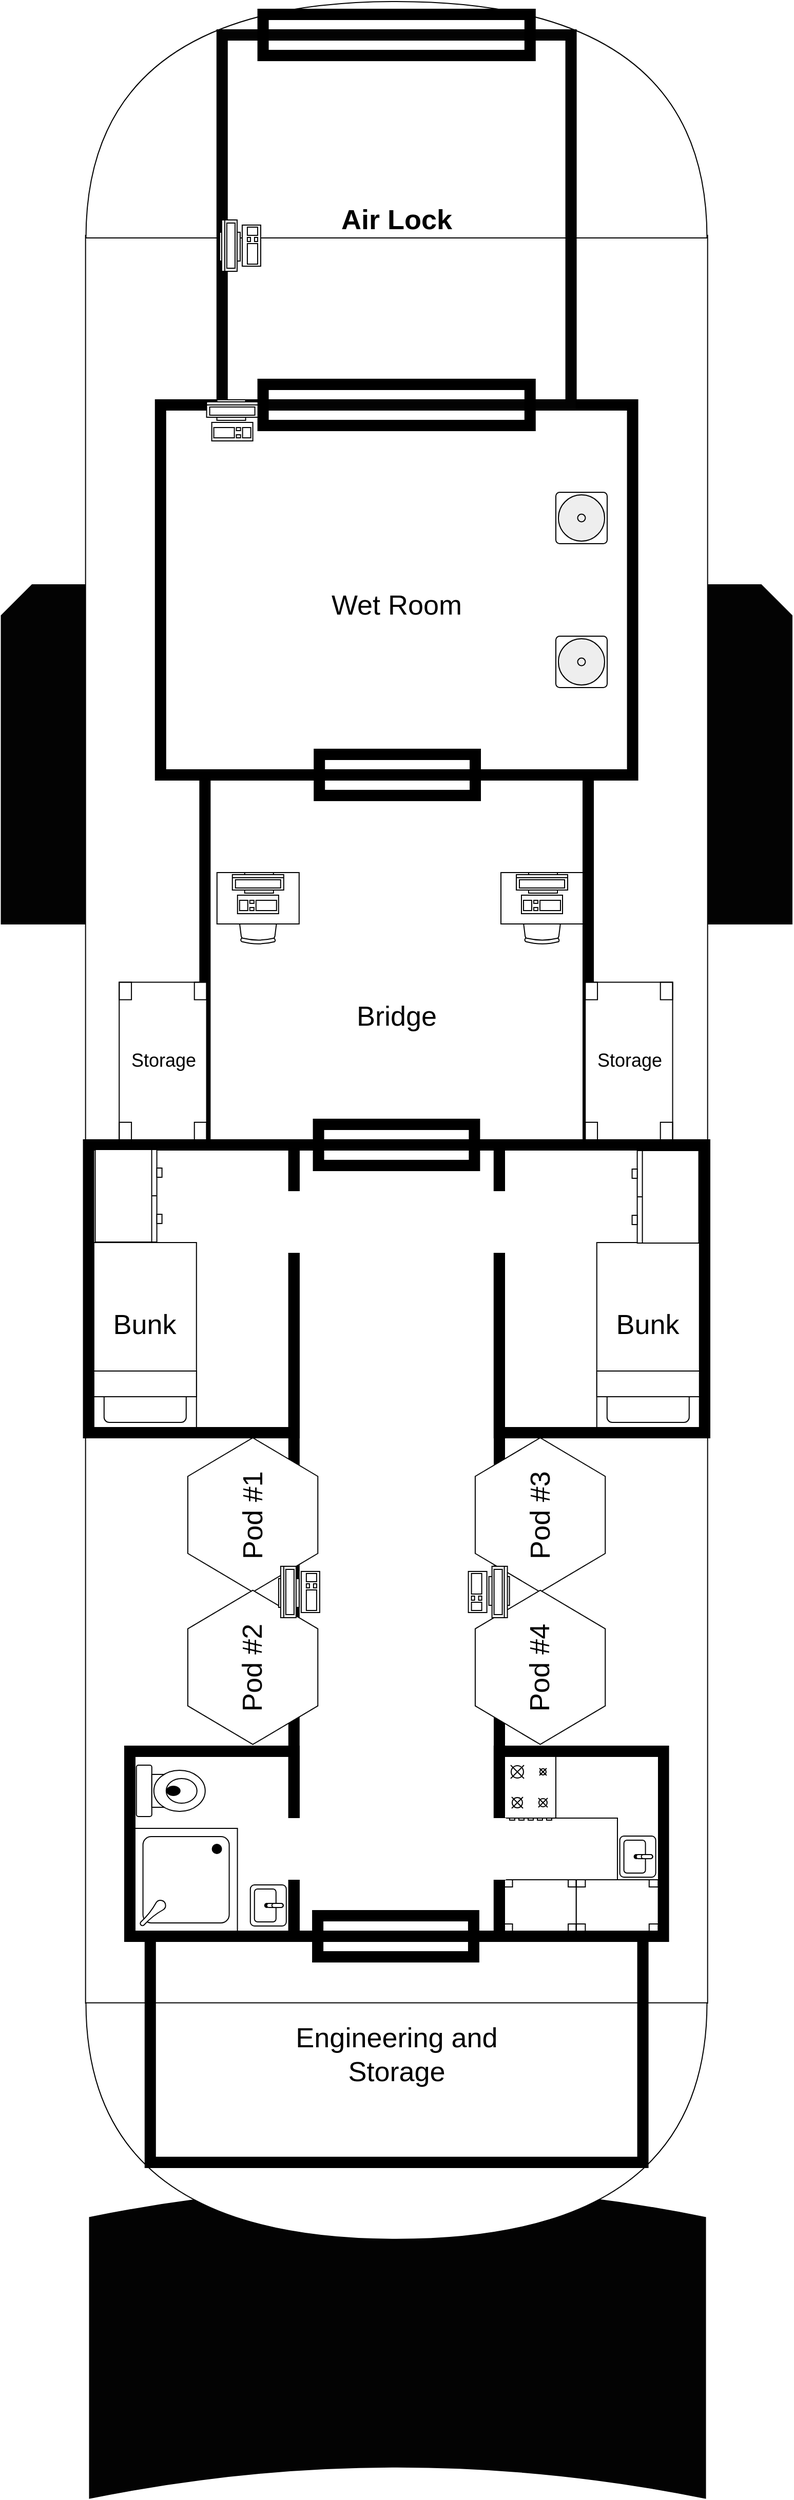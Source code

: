 <mxfile version="12.5.5" type="device"><diagram name="Page-1" id="38b20595-45e3-9b7f-d5ca-b57f44c5b66d"><mxGraphModel dx="4055" dy="2848" grid="1" gridSize="10" guides="1" tooltips="1" connect="1" arrows="1" fold="1" page="1" pageScale="1" pageWidth="1100" pageHeight="850" background="#ffffff" math="0" shadow="0"><root><mxCell id="0"/><mxCell id="1" parent="0"/><mxCell id="bawilHBm6CcQBAGm5HKP-90" value="" style="shape=card;whiteSpace=wrap;html=1;strokeColor=#000000;fillColor=#030303;fontSize=13;flipH=1;" vertex="1" parent="1"><mxGeometry x="1903.49" y="630" width="130" height="330" as="geometry"/></mxCell><mxCell id="bawilHBm6CcQBAGm5HKP-89" value="" style="shape=card;whiteSpace=wrap;html=1;strokeColor=#000000;fillColor=#030303;fontSize=13;" vertex="1" parent="1"><mxGeometry x="1263.29" y="630" width="130" height="330" as="geometry"/></mxCell><mxCell id="bawilHBm6CcQBAGm5HKP-88" value="" style="shape=dataStorage;whiteSpace=wrap;html=1;strokeColor=#000000;fillColor=#030303;fontSize=13;rotation=90;" vertex="1" parent="1"><mxGeometry x="1497.5" y="2040" width="303.52" height="600" as="geometry"/></mxCell><mxCell id="bawilHBm6CcQBAGm5HKP-86" value="" style="whiteSpace=wrap;html=1;strokeColor=#000000;fontSize=13;" vertex="1" parent="1"><mxGeometry x="1345.34" y="290" width="606" height="1720" as="geometry"/></mxCell><mxCell id="bawilHBm6CcQBAGm5HKP-84" value="" style="shape=or;whiteSpace=wrap;html=1;rotation=-90;fontSize=27;flipV=0;flipH=1;strokeColor=#000000;" vertex="1" parent="1"><mxGeometry x="1533.19" y="1822.35" width="230.1" height="605" as="geometry"/></mxCell><mxCell id="bawilHBm6CcQBAGm5HKP-16" value="" style="shape=or;whiteSpace=wrap;html=1;rotation=-90;fontSize=27;" vertex="1" parent="1"><mxGeometry x="1533.19" y="-125" width="230.1" height="605" as="geometry"/></mxCell><mxCell id="bawilHBm6CcQBAGm5HKP-39" value="" style="verticalLabelPosition=bottom;html=1;verticalAlign=top;align=center;shape=mxgraph.floorplan.bed_single;strokeColor=#000000;flipV=1;fontSize=27;" vertex="1" parent="1"><mxGeometry x="1353.39" y="1270" width="100" height="180" as="geometry"/></mxCell><mxCell id="bawilHBm6CcQBAGm5HKP-42" value="&lt;div style=&quot;font-size: 27px;&quot;&gt;&lt;br style=&quot;font-size: 27px;&quot;&gt;&lt;/div&gt;" style="verticalLabelPosition=bottom;html=1;verticalAlign=top;align=center;shape=mxgraph.floorplan.room;fillColor=#000000;fontSize=27;" vertex="1" parent="1"><mxGeometry x="1343.29" y="1170" width="210.1" height="290" as="geometry"/></mxCell><mxCell id="bawilHBm6CcQBAGm5HKP-43" value="&lt;div style=&quot;font-size: 27px;&quot;&gt;&lt;br style=&quot;font-size: 27px;&quot;&gt;&lt;/div&gt;" style="verticalLabelPosition=bottom;html=1;verticalAlign=top;align=center;shape=mxgraph.floorplan.room;fillColor=#000000;fontSize=27;" vertex="1" parent="1"><mxGeometry x="1543.39" y="1170" width="210.1" height="780" as="geometry"/></mxCell><mxCell id="bawilHBm6CcQBAGm5HKP-44" value="&lt;div style=&quot;font-size: 27px;&quot;&gt;&lt;br style=&quot;font-size: 27px;&quot;&gt;&lt;/div&gt;" style="verticalLabelPosition=bottom;html=1;verticalAlign=top;align=center;shape=mxgraph.floorplan.room;fillColor=#000000;fontSize=27;" vertex="1" parent="1"><mxGeometry x="1743.39" y="1170" width="210.1" height="290" as="geometry"/></mxCell><mxCell id="bawilHBm6CcQBAGm5HKP-45" value="" style="verticalLabelPosition=bottom;html=1;verticalAlign=top;align=center;shape=mxgraph.floorplan.bed_single;strokeColor=#000000;flipV=1;fontSize=27;" vertex="1" parent="1"><mxGeometry x="1843.39" y="1270" width="100" height="180" as="geometry"/></mxCell><mxCell id="bawilHBm6CcQBAGm5HKP-46" value="&lt;div style=&quot;font-size: 27px;&quot;&gt;&lt;br style=&quot;font-size: 27px;&quot;&gt;&lt;/div&gt;" style="verticalLabelPosition=bottom;html=1;verticalAlign=top;align=center;shape=mxgraph.floorplan.room;fillColor=#000000;fontSize=27;" vertex="1" parent="1"><mxGeometry x="1456.68" y="810" width="383.32" height="370" as="geometry"/></mxCell><mxCell id="bawilHBm6CcQBAGm5HKP-48" value="&lt;div style=&quot;font-size: 27px;&quot;&gt;&lt;br style=&quot;font-size: 27px;&quot;&gt;&lt;/div&gt;" style="verticalLabelPosition=bottom;html=1;verticalAlign=top;align=center;shape=mxgraph.floorplan.room;fillColor=#000000;fontSize=27;" vertex="1" parent="1"><mxGeometry x="1413.39" y="450" width="469.9" height="370" as="geometry"/></mxCell><mxCell id="bawilHBm6CcQBAGm5HKP-49" value="&lt;div style=&quot;font-size: 27px;&quot;&gt;&lt;br style=&quot;font-size: 27px;&quot;&gt;&lt;/div&gt;" style="verticalLabelPosition=bottom;html=1;verticalAlign=top;align=center;shape=mxgraph.floorplan.room;fillColor=#030303;fontSize=27;" vertex="1" parent="1"><mxGeometry x="1473.39" y="90" width="349.9" height="370" as="geometry"/></mxCell><mxCell id="bawilHBm6CcQBAGm5HKP-50" value="&lt;div style=&quot;font-size: 27px;&quot;&gt;&lt;br style=&quot;font-size: 27px;&quot;&gt;&lt;/div&gt;" style="verticalLabelPosition=bottom;html=1;verticalAlign=top;align=center;shape=mxgraph.floorplan.room;fillColor=#000000;fontSize=27;" vertex="1" parent="1"><mxGeometry x="1513.29" y="70" width="270.1" height="50" as="geometry"/></mxCell><mxCell id="bawilHBm6CcQBAGm5HKP-51" value="&lt;div style=&quot;font-size: 27px;&quot;&gt;&lt;br style=&quot;font-size: 27px;&quot;&gt;&lt;/div&gt;" style="verticalLabelPosition=bottom;html=1;verticalAlign=top;align=center;shape=mxgraph.floorplan.room;fillColor=#000000;fontSize=27;" vertex="1" parent="1"><mxGeometry x="1513.29" y="430" width="270.1" height="50" as="geometry"/></mxCell><mxCell id="bawilHBm6CcQBAGm5HKP-52" value="Pod #1" style="shape=hexagon;perimeter=hexagonPerimeter2;whiteSpace=wrap;html=1;strokeColor=#000000;rotation=-90;fontSize=27;" vertex="1" parent="1"><mxGeometry x="1433.29" y="1471.67" width="150" height="126.67" as="geometry"/></mxCell><mxCell id="bawilHBm6CcQBAGm5HKP-53" value="&lt;div style=&quot;font-size: 27px;&quot;&gt;Pod #2&lt;/div&gt;" style="shape=hexagon;perimeter=hexagonPerimeter2;whiteSpace=wrap;html=1;strokeColor=#000000;rotation=-90;fontSize=27;" vertex="1" parent="1"><mxGeometry x="1433.29" y="1620" width="150" height="126.67" as="geometry"/></mxCell><mxCell id="bawilHBm6CcQBAGm5HKP-54" value="Pod #3" style="shape=hexagon;perimeter=hexagonPerimeter2;whiteSpace=wrap;html=1;strokeColor=#000000;rotation=-90;fontSize=27;" vertex="1" parent="1"><mxGeometry x="1713.29" y="1471.67" width="150" height="126.67" as="geometry"/></mxCell><mxCell id="bawilHBm6CcQBAGm5HKP-55" value="Pod #4" style="shape=hexagon;perimeter=hexagonPerimeter2;whiteSpace=wrap;html=1;strokeColor=#000000;rotation=-90;fontSize=27;" vertex="1" parent="1"><mxGeometry x="1713.29" y="1620" width="150" height="126.67" as="geometry"/></mxCell><mxCell id="bawilHBm6CcQBAGm5HKP-57" value="&lt;div style=&quot;font-size: 27px;&quot;&gt;&lt;br style=&quot;font-size: 27px;&quot;&gt;&lt;/div&gt;" style="verticalLabelPosition=bottom;html=1;verticalAlign=top;align=center;shape=mxgraph.floorplan.room;fillColor=#000000;fontSize=27;" vertex="1" parent="1"><mxGeometry x="1743.39" y="1760" width="169.9" height="190" as="geometry"/></mxCell><mxCell id="bawilHBm6CcQBAGm5HKP-58" value="" style="verticalLabelPosition=bottom;html=1;verticalAlign=top;align=center;shape=mxgraph.floorplan.shower;strokeColor=#000000;rotation=-180;fontSize=27;" vertex="1" parent="1"><mxGeometry x="1393.29" y="1840" width="100" height="100" as="geometry"/></mxCell><mxCell id="bawilHBm6CcQBAGm5HKP-59" value="" style="verticalLabelPosition=bottom;html=1;verticalAlign=top;align=center;shape=mxgraph.floorplan.sink_2;strokeColor=#000000;rotation=90;fontSize=27;" vertex="1" parent="1"><mxGeometry x="1503.39" y="1897.5" width="40" height="35" as="geometry"/></mxCell><mxCell id="bawilHBm6CcQBAGm5HKP-60" value="" style="verticalLabelPosition=bottom;html=1;verticalAlign=top;align=center;shape=mxgraph.floorplan.toilet;strokeColor=#000000;rotation=-90;fontSize=27;" vertex="1" parent="1"><mxGeometry x="1403.39" y="1770" width="50" height="67" as="geometry"/></mxCell><mxCell id="bawilHBm6CcQBAGm5HKP-62" value="Air Lock" style="text;html=1;align=center;verticalAlign=middle;resizable=0;points=[];autosize=1;fontStyle=1;fontSize=27;" vertex="1" parent="1"><mxGeometry x="1588.44" y="255" width="120" height="40" as="geometry"/></mxCell><mxCell id="bawilHBm6CcQBAGm5HKP-63" value="Wet Room" style="text;html=1;align=center;verticalAlign=middle;resizable=0;points=[];autosize=1;fontSize=27;" vertex="1" parent="1"><mxGeometry x="1578.34" y="630" width="140" height="40" as="geometry"/></mxCell><mxCell id="bawilHBm6CcQBAGm5HKP-64" value="Bridge" style="text;html=1;align=center;verticalAlign=middle;resizable=0;points=[];autosize=1;fontSize=27;" vertex="1" parent="1"><mxGeometry x="1603.34" y="1030" width="90" height="40" as="geometry"/></mxCell><mxCell id="bawilHBm6CcQBAGm5HKP-66" value="&lt;div style=&quot;font-size: 27px;&quot;&gt;Bunk&lt;/div&gt;" style="text;html=1;strokeColor=none;fillColor=none;align=center;verticalAlign=middle;whiteSpace=wrap;rounded=0;fontSize=27;" vertex="1" parent="1"><mxGeometry x="1383.39" y="1340" width="40" height="20" as="geometry"/></mxCell><mxCell id="bawilHBm6CcQBAGm5HKP-22" value="&lt;div style=&quot;font-size: 27px;&quot;&gt;Bunk&lt;/div&gt;" style="text;html=1;strokeColor=none;fillColor=none;align=center;verticalAlign=middle;whiteSpace=wrap;rounded=0;fontSize=27;" vertex="1" parent="1"><mxGeometry x="1873.39" y="1340" width="40" height="20" as="geometry"/></mxCell><mxCell id="bawilHBm6CcQBAGm5HKP-67" value="" style="verticalLabelPosition=bottom;html=1;verticalAlign=top;align=center;shape=mxgraph.floorplan.desk_corner_2;strokeColor=#000000;fontSize=27;flipH=1;" vertex="1" parent="1"><mxGeometry x="1753.49" y="1770" width="150" height="120" as="geometry"/></mxCell><mxCell id="bawilHBm6CcQBAGm5HKP-68" value="" style="verticalLabelPosition=bottom;html=1;verticalAlign=top;align=center;shape=mxgraph.floorplan.sink_2;strokeColor=#000000;fontSize=27;rotation=90;" vertex="1" parent="1"><mxGeometry x="1863.29" y="1850" width="40" height="35" as="geometry"/></mxCell><mxCell id="bawilHBm6CcQBAGm5HKP-69" value="&lt;div style=&quot;font-size: 27px;&quot;&gt;&lt;br style=&quot;font-size: 27px;&quot;&gt;&lt;/div&gt;" style="verticalLabelPosition=bottom;html=1;verticalAlign=top;align=center;shape=mxgraph.floorplan.room;fillColor=#000000;fontSize=27;" vertex="1" parent="1"><mxGeometry x="1383.49" y="1760" width="169.9" height="190" as="geometry"/></mxCell><mxCell id="bawilHBm6CcQBAGm5HKP-70" value="" style="verticalLabelPosition=bottom;html=1;verticalAlign=top;align=center;shape=mxgraph.floorplan.range_1;strokeColor=#000000;fontSize=27;" vertex="1" parent="1"><mxGeometry x="1753.49" y="1770" width="50" height="62" as="geometry"/></mxCell><mxCell id="bawilHBm6CcQBAGm5HKP-71" value="" style="verticalLabelPosition=bottom;html=1;verticalAlign=top;align=center;shape=mxgraph.floorplan.table;strokeColor=#000000;fontSize=27;" vertex="1" parent="1"><mxGeometry x="1823.29" y="1890" width="80" height="50" as="geometry"/></mxCell><mxCell id="bawilHBm6CcQBAGm5HKP-72" value="" style="verticalLabelPosition=bottom;html=1;verticalAlign=top;align=center;shape=mxgraph.floorplan.dresser;strokeColor=#000000;fontSize=27;rotation=-90;" vertex="1" parent="1"><mxGeometry x="1342.29" y="1192" width="90" height="65" as="geometry"/></mxCell><mxCell id="bawilHBm6CcQBAGm5HKP-73" value="" style="verticalLabelPosition=bottom;html=1;verticalAlign=top;align=center;shape=mxgraph.floorplan.dresser;strokeColor=#000000;fontSize=27;rotation=90;" vertex="1" parent="1"><mxGeometry x="1865.29" y="1193" width="90" height="65" as="geometry"/></mxCell><mxCell id="bawilHBm6CcQBAGm5HKP-74" value="" style="verticalLabelPosition=bottom;html=1;verticalAlign=top;align=center;shape=mxgraph.floorplan.table;strokeColor=#000000;fontSize=27;" vertex="1" parent="1"><mxGeometry x="1753.49" y="1890" width="69.8" height="50" as="geometry"/></mxCell><mxCell id="bawilHBm6CcQBAGm5HKP-75" value="" style="verticalLabelPosition=bottom;html=1;verticalAlign=top;align=center;shape=mxgraph.floorplan.workstation;strokeColor=#000000;fontSize=27;rotation=-90;" vertex="1" parent="1"><mxGeometry x="1528.44" y="1590" width="50" height="40" as="geometry"/></mxCell><mxCell id="bawilHBm6CcQBAGm5HKP-76" value="" style="verticalLabelPosition=bottom;html=1;verticalAlign=top;align=center;shape=mxgraph.floorplan.workstation;strokeColor=#000000;fontSize=27;rotation=-90;flipH=1;flipV=1;" vertex="1" parent="1"><mxGeometry x="1713.29" y="1590" width="50" height="40" as="geometry"/></mxCell><mxCell id="bawilHBm6CcQBAGm5HKP-85" value="&lt;div style=&quot;font-size: 27px;&quot;&gt;&lt;br style=&quot;font-size: 27px;&quot;&gt;&lt;/div&gt;" style="verticalLabelPosition=bottom;html=1;verticalAlign=top;align=center;shape=mxgraph.floorplan.room;fillColor=#000000;fontSize=27;" vertex="1" parent="1"><mxGeometry x="1403.39" y="1940" width="489.9" height="230" as="geometry"/></mxCell><mxCell id="bawilHBm6CcQBAGm5HKP-87" value="Engineering and Storage" style="text;html=1;strokeColor=none;fillColor=none;align=center;verticalAlign=middle;whiteSpace=wrap;rounded=0;fontSize=27;" vertex="1" parent="1"><mxGeometry x="1520.97" y="2020" width="254.95" height="80" as="geometry"/></mxCell><mxCell id="bawilHBm6CcQBAGm5HKP-94" value="" style="group;rotation=-180;" vertex="1" connectable="0" parent="1"><mxGeometry x="1473.39" y="910" width="80" height="70" as="geometry"/></mxCell><mxCell id="bawilHBm6CcQBAGm5HKP-91" value="" style="verticalLabelPosition=bottom;html=1;verticalAlign=top;align=center;shape=mxgraph.floorplan.office_chair;shadow=0;strokeColor=#000000;fillColor=#ffffff;fontSize=13;rotation=-180;" vertex="1" parent="bawilHBm6CcQBAGm5HKP-94"><mxGeometry x="20" y="27" width="40" height="43" as="geometry"/></mxCell><mxCell id="bawilHBm6CcQBAGm5HKP-92" value="" style="shape=rect;shadow=0;strokeColor=#000000;fillColor=#ffffff;fontSize=13;rotation=-180;" vertex="1" parent="bawilHBm6CcQBAGm5HKP-94"><mxGeometry width="80" height="50" as="geometry"/></mxCell><mxCell id="bawilHBm6CcQBAGm5HKP-93" value="" style="verticalLabelPosition=bottom;html=1;verticalAlign=top;align=center;shape=mxgraph.floorplan.workstation;shadow=0;flipV=1;strokeColor=#000000;fillColor=#ffffff;fontSize=13;rotation=-180;" vertex="1" parent="bawilHBm6CcQBAGm5HKP-94"><mxGeometry x="15" width="50" height="40" as="geometry"/></mxCell><mxCell id="bawilHBm6CcQBAGm5HKP-95" value="" style="group;rotation=-180;" vertex="1" connectable="0" parent="1"><mxGeometry x="1750" y="910" width="80" height="70" as="geometry"/></mxCell><mxCell id="bawilHBm6CcQBAGm5HKP-96" value="" style="verticalLabelPosition=bottom;html=1;verticalAlign=top;align=center;shape=mxgraph.floorplan.office_chair;shadow=0;strokeColor=#000000;fillColor=#ffffff;fontSize=13;rotation=-180;" vertex="1" parent="bawilHBm6CcQBAGm5HKP-95"><mxGeometry x="20" y="27" width="40" height="43" as="geometry"/></mxCell><mxCell id="bawilHBm6CcQBAGm5HKP-97" value="" style="shape=rect;shadow=0;strokeColor=#000000;fillColor=#ffffff;fontSize=13;rotation=-180;" vertex="1" parent="bawilHBm6CcQBAGm5HKP-95"><mxGeometry width="80" height="50" as="geometry"/></mxCell><mxCell id="bawilHBm6CcQBAGm5HKP-98" value="" style="verticalLabelPosition=bottom;html=1;verticalAlign=top;align=center;shape=mxgraph.floorplan.workstation;shadow=0;flipV=1;strokeColor=#000000;fillColor=#ffffff;fontSize=13;rotation=-180;" vertex="1" parent="bawilHBm6CcQBAGm5HKP-95"><mxGeometry x="15" width="50" height="40" as="geometry"/></mxCell><mxCell id="bawilHBm6CcQBAGm5HKP-99" value="" style="verticalLabelPosition=bottom;html=1;verticalAlign=top;align=center;shape=mxgraph.floorplan.table;strokeColor=#000000;fillColor=#ffffff;fontSize=13;rotation=90;" vertex="1" parent="1"><mxGeometry x="1344.06" y="1050.77" width="153.29" height="85.16" as="geometry"/></mxCell><mxCell id="bawilHBm6CcQBAGm5HKP-101" value="" style="verticalLabelPosition=bottom;html=1;verticalAlign=top;align=center;shape=mxgraph.floorplan.table;strokeColor=#000000;fillColor=#ffffff;fontSize=13;rotation=90;" vertex="1" parent="1"><mxGeometry x="1798.05" y="1050.77" width="153.29" height="85.16" as="geometry"/></mxCell><mxCell id="bawilHBm6CcQBAGm5HKP-102" value="Storage" style="text;html=1;align=center;verticalAlign=middle;resizable=0;points=[];autosize=1;fontSize=18;" vertex="1" parent="1"><mxGeometry x="1380.7" y="1078.35" width="80" height="30" as="geometry"/></mxCell><mxCell id="bawilHBm6CcQBAGm5HKP-103" value="Storage" style="text;html=1;align=center;verticalAlign=middle;resizable=0;points=[];autosize=1;fontSize=18;" vertex="1" parent="1"><mxGeometry x="1834.69" y="1078.35" width="80" height="30" as="geometry"/></mxCell><mxCell id="bawilHBm6CcQBAGm5HKP-106" value="" style="verticalLabelPosition=bottom;html=1;verticalAlign=top;align=center;shape=mxgraph.floorplan.workstation;strokeColor=#000000;fillColor=#ffffff;fontSize=18;" vertex="1" parent="1"><mxGeometry x="1463.29" y="450" width="50" height="40" as="geometry"/></mxCell><mxCell id="bawilHBm6CcQBAGm5HKP-107" value="" style="verticalLabelPosition=bottom;html=1;verticalAlign=top;align=center;shape=mxgraph.floorplan.workstation;strokeColor=#000000;fillColor=#ffffff;fontSize=18;rotation=-90;" vertex="1" parent="1"><mxGeometry x="1470.97" y="280" width="50" height="40" as="geometry"/></mxCell><mxCell id="bawilHBm6CcQBAGm5HKP-108" value="" style="verticalLabelPosition=bottom;html=1;verticalAlign=top;align=center;shape=mxgraph.floorplan.water_cooler;strokeColor=#000000;fillColor=#ffffff;fontSize=18;" vertex="1" parent="1"><mxGeometry x="1803.49" y="540" width="50" height="50" as="geometry"/></mxCell><mxCell id="bawilHBm6CcQBAGm5HKP-110" value="" style="verticalLabelPosition=bottom;html=1;verticalAlign=top;align=center;shape=mxgraph.floorplan.water_cooler;strokeColor=#000000;fillColor=#ffffff;fontSize=18;" vertex="1" parent="1"><mxGeometry x="1803.49" y="680" width="50" height="50" as="geometry"/></mxCell><mxCell id="bawilHBm6CcQBAGm5HKP-111" value="&lt;div style=&quot;font-size: 27px;&quot;&gt;&lt;br style=&quot;font-size: 27px;&quot;&gt;&lt;/div&gt;" style="verticalLabelPosition=bottom;html=1;verticalAlign=top;align=center;shape=mxgraph.floorplan.room;fillColor=#000000;fontSize=27;" vertex="1" parent="1"><mxGeometry x="1568.1" y="790" width="161.9" height="50" as="geometry"/></mxCell><mxCell id="bawilHBm6CcQBAGm5HKP-112" value="&lt;div style=&quot;font-size: 27px;&quot;&gt;&lt;br style=&quot;font-size: 27px;&quot;&gt;&lt;/div&gt;" style="verticalLabelPosition=bottom;html=1;verticalAlign=top;align=center;shape=mxgraph.floorplan.room;fillColor=#000000;fontSize=27;" vertex="1" parent="1"><mxGeometry x="1567.29" y="1150" width="161.9" height="50" as="geometry"/></mxCell><mxCell id="bawilHBm6CcQBAGm5HKP-113" value="" style="rounded=0;whiteSpace=wrap;html=1;strokeColor=none;fillColor=#ffffff;fontSize=18;" vertex="1" parent="1"><mxGeometry x="1528" y="1220" width="242" height="60" as="geometry"/></mxCell><mxCell id="bawilHBm6CcQBAGm5HKP-114" value="" style="rounded=0;whiteSpace=wrap;html=1;strokeColor=none;fillColor=#ffffff;fontSize=18;" vertex="1" parent="1"><mxGeometry x="1540" y="1830" width="215" height="60" as="geometry"/></mxCell><mxCell id="bawilHBm6CcQBAGm5HKP-115" value="&lt;div style=&quot;font-size: 27px;&quot;&gt;&lt;br style=&quot;font-size: 27px;&quot;&gt;&lt;/div&gt;" style="verticalLabelPosition=bottom;html=1;verticalAlign=top;align=center;shape=mxgraph.floorplan.room;fillColor=#000000;fontSize=27;" vertex="1" parent="1"><mxGeometry x="1566.55" y="1920" width="161.9" height="50" as="geometry"/></mxCell></root></mxGraphModel></diagram></mxfile>